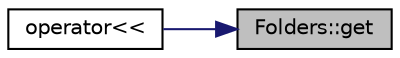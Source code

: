 digraph "Folders::get"
{
 // LATEX_PDF_SIZE
  edge [fontname="Helvetica",fontsize="10",labelfontname="Helvetica",labelfontsize="10"];
  node [fontname="Helvetica",fontsize="10",shape=record];
  rankdir="RL";
  Node1 [label="Folders::get",height=0.2,width=0.4,color="black", fillcolor="grey75", style="filled", fontcolor="black",tooltip=" "];
  Node1 -> Node2 [dir="back",color="midnightblue",fontsize="10",style="solid",fontname="Helvetica"];
  Node2 [label="operator\<\<",height=0.2,width=0.4,color="black", fillcolor="white", style="filled",URL="$files__functions_8hpp.html#aa889cd33a4965fd9590feac2fb26b0f2",tooltip=" "];
}
